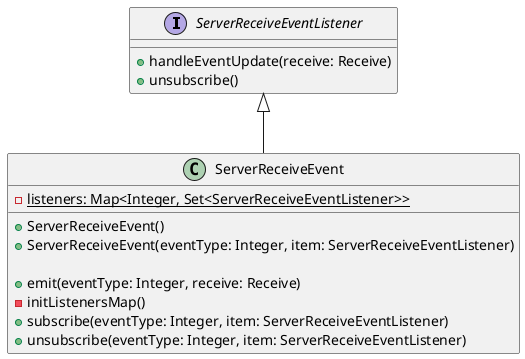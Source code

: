 @startuml

interface ServerReceiveEventListener{
  + handleEventUpdate(receive: Receive)
  + unsubscribe()
}

class ServerReceiveEvent {
    - {static} listeners: Map<Integer, Set<ServerReceiveEventListener>>

    + ServerReceiveEvent()
    + ServerReceiveEvent(eventType: Integer, item: ServerReceiveEventListener)

    + emit(eventType: Integer, receive: Receive)
    - initListenersMap()
    + subscribe(eventType: Integer, item: ServerReceiveEventListener)
    + unsubscribe(eventType: Integer, item: ServerReceiveEventListener)
}

ServerReceiveEventListener <|-- ServerReceiveEvent
@enduml
